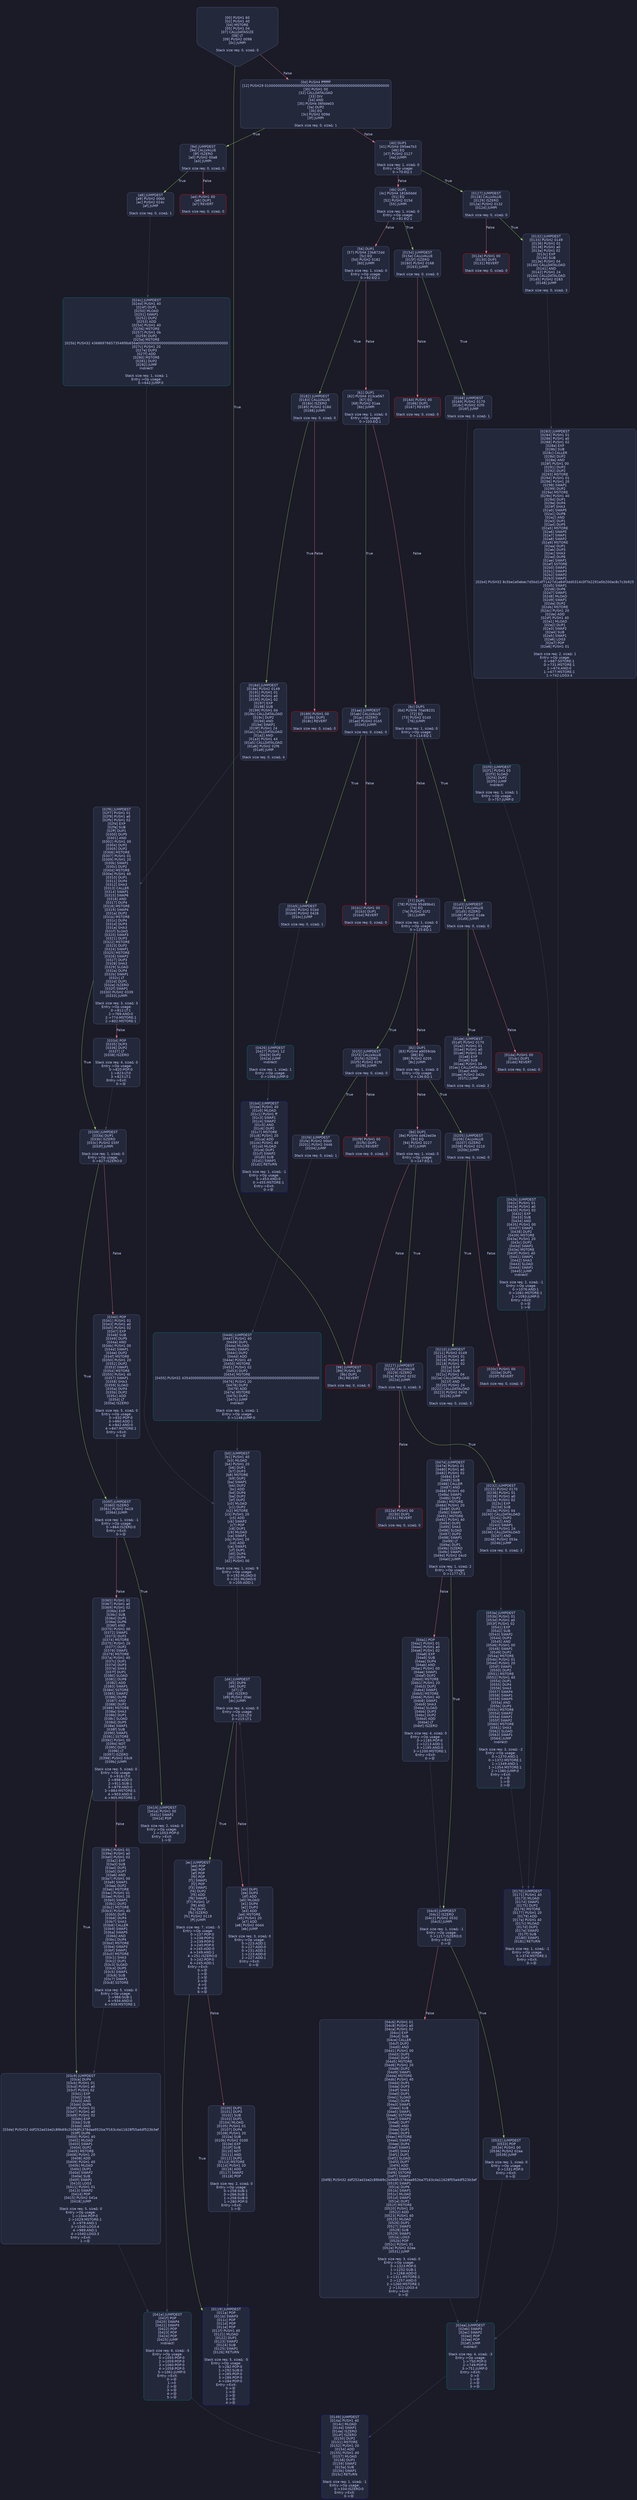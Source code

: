 digraph G {
    node [shape=box, style="filled, rounded", color="#565f89", fontcolor="#c0caf5", fontname="Helvetica", fillcolor="#24283b"];
    edge [color="#414868", fontcolor="#c0caf5", fontname="Helvetica"];
    bgcolor="#1a1b26";
    0 [ label = "[00] PUSH1 60
[02] PUSH1 40
[04] MSTORE
[05] PUSH1 04
[07] CALLDATASIZE
[08] LT
[09] PUSH2 0098
[0c] JUMPI

Stack size req: 0, sizeΔ: 0
" shape = invhouse]
    1 [ label = "[0d] PUSH4 ffffffff
[12] PUSH29 0100000000000000000000000000000000000000000000000000000000
[30] PUSH1 00
[32] CALLDATALOAD
[33] DIV
[34] AND
[35] PUSH4 06fdde03
[3a] DUP2
[3b] EQ
[3c] PUSH2 009d
[3f] JUMPI

Stack size req: 0, sizeΔ: 1
"]
    2 [ label = "[40] DUP1
[41] PUSH4 095ea7b3
[46] EQ
[47] PUSH2 0127
[4a] JUMPI

Stack size req: 1, sizeΔ: 0
Entry->Op usage:
	0->70:EQ:1
"]
    3 [ label = "[4b] DUP1
[4c] PUSH4 18160ddd
[51] EQ
[52] PUSH2 015d
[55] JUMPI

Stack size req: 1, sizeΔ: 0
Entry->Op usage:
	0->81:EQ:1
"]
    4 [ label = "[56] DUP1
[57] PUSH4 23b872dd
[5c] EQ
[5d] PUSH2 0182
[60] JUMPI

Stack size req: 1, sizeΔ: 0
Entry->Op usage:
	0->92:EQ:1
"]
    5 [ label = "[61] DUP1
[62] PUSH4 313ce567
[67] EQ
[68] PUSH2 01aa
[6b] JUMPI

Stack size req: 1, sizeΔ: 0
Entry->Op usage:
	0->103:EQ:1
"]
    6 [ label = "[6c] DUP1
[6d] PUSH4 70a08231
[72] EQ
[73] PUSH2 01d3
[76] JUMPI

Stack size req: 1, sizeΔ: 0
Entry->Op usage:
	0->114:EQ:1
"]
    7 [ label = "[77] DUP1
[78] PUSH4 95d89b41
[7d] EQ
[7e] PUSH2 01f2
[81] JUMPI

Stack size req: 1, sizeΔ: 0
Entry->Op usage:
	0->125:EQ:1
"]
    8 [ label = "[82] DUP1
[83] PUSH4 a9059cbb
[88] EQ
[89] PUSH2 0205
[8c] JUMPI

Stack size req: 1, sizeΔ: 0
Entry->Op usage:
	0->136:EQ:1
"]
    9 [ label = "[8d] DUP1
[8e] PUSH4 dd62ed3e
[93] EQ
[94] PUSH2 0227
[97] JUMPI

Stack size req: 1, sizeΔ: 0
Entry->Op usage:
	0->147:EQ:1
"]
    10 [ label = "[98] JUMPDEST
[99] PUSH1 00
[9b] DUP1
[9c] REVERT

Stack size req: 0, sizeΔ: 0
" color = "red"]
    11 [ label = "[9d] JUMPDEST
[9e] CALLVALUE
[9f] ISZERO
[a0] PUSH2 00a8
[a3] JUMPI

Stack size req: 0, sizeΔ: 0
"]
    12 [ label = "[a4] PUSH1 00
[a6] DUP1
[a7] REVERT

Stack size req: 0, sizeΔ: 0
" color = "red"]
    13 [ label = "[a8] JUMPDEST
[a9] PUSH2 00b0
[ac] PUSH2 024c
[af] JUMP

Stack size req: 0, sizeΔ: 1
"]
    14 [ label = "[b0] JUMPDEST
[b1] PUSH1 40
[b3] MLOAD
[b4] PUSH1 20
[b6] DUP1
[b7] DUP3
[b8] MSTORE
[b9] DUP2
[ba] SWAP1
[bb] DUP2
[bc] ADD
[bd] DUP4
[be] DUP2
[bf] DUP2
[c0] MLOAD
[c1] DUP2
[c2] MSTORE
[c3] PUSH1 20
[c5] ADD
[c6] SWAP2
[c7] POP
[c8] DUP1
[c9] MLOAD
[ca] SWAP1
[cb] PUSH1 20
[cd] ADD
[ce] SWAP1
[cf] DUP1
[d0] DUP4
[d1] DUP4
[d2] PUSH1 00

Stack size req: 1, sizeΔ: 9
Entry->Op usage:
	0->192:MLOAD:0
	0->201:MLOAD:0
	0->205:ADD:1
"]
    15 [ label = "[d4] JUMPDEST
[d5] DUP4
[d6] DUP2
[d7] LT
[d8] ISZERO
[d9] PUSH2 00ec
[dc] JUMPI

Stack size req: 4, sizeΔ: 0
Entry->Op usage:
	0->215:LT:0
	3->215:LT:1
"]
    16 [ label = "[dd] DUP1
[de] DUP3
[df] ADD
[e0] MLOAD
[e1] DUP4
[e2] DUP3
[e3] ADD
[e4] MSTORE
[e5] PUSH1 20
[e7] ADD
[e8] PUSH2 00d4
[eb] JUMP

Stack size req: 3, sizeΔ: 0
Entry->Op usage:
	0->223:ADD:1
	0->227:ADD:0
	0->231:ADD:1
	1->223:ADD:0
	2->227:ADD:1
Entry->Exit:
	0->😵
"]
    17 [ label = "[ec] JUMPDEST
[ed] POP
[ee] POP
[ef] POP
[f0] POP
[f1] SWAP1
[f2] POP
[f3] SWAP1
[f4] DUP2
[f5] ADD
[f6] SWAP1
[f7] PUSH1 1f
[f9] AND
[fa] DUP1
[fb] ISZERO
[fc] PUSH2 0119
[ff] JUMPI

Stack size req: 7, sizeΔ: -5
Entry->Op usage:
	0->237:POP:0
	1->238:POP:0
	2->239:POP:0
	3->240:POP:0
	4->245:ADD:0
	4->249:AND:1
	4->251:ISZERO:0
	5->242:POP:0
	6->245:ADD:1
Entry->Exit:
	0->😵
	1->😵
	2->😵
	3->😵
	4->0
	5->😵
	6->😵
"]
    18 [ label = "[0100] DUP1
[0101] DUP3
[0102] SUB
[0103] DUP1
[0104] MLOAD
[0105] PUSH1 01
[0107] DUP4
[0108] PUSH1 20
[010a] SUB
[010b] PUSH2 0100
[010e] EXP
[010f] SUB
[0110] NOT
[0111] AND
[0112] DUP2
[0113] MSTORE
[0114] PUSH1 20
[0116] ADD
[0117] SWAP2
[0118] POP

Stack size req: 2, sizeΔ: 0
Entry->Op usage:
	0->258:SUB:1
	0->266:SUB:1
	1->258:SUB:0
	1->280:POP:0
Entry->Exit:
	1->😵
"]
    19 [ label = "[0119] JUMPDEST
[011a] POP
[011b] SWAP3
[011c] POP
[011d] POP
[011e] POP
[011f] PUSH1 40
[0121] MLOAD
[0122] DUP1
[0123] SWAP2
[0124] SUB
[0125] SWAP1
[0126] RETURN

Stack size req: 5, sizeΔ: -5
Entry->Op usage:
	0->282:POP:0
	1->292:SUB:0
	2->285:POP:0
	3->286:POP:0
	4->284:POP:0
Entry->Exit:
	0->😵
	1->😵
	2->😵
	3->😵
	4->😵
" color = "darkblue"]
    20 [ label = "[0127] JUMPDEST
[0128] CALLVALUE
[0129] ISZERO
[012a] PUSH2 0132
[012d] JUMPI

Stack size req: 0, sizeΔ: 0
"]
    21 [ label = "[012e] PUSH1 00
[0130] DUP1
[0131] REVERT

Stack size req: 0, sizeΔ: 0
" color = "red"]
    22 [ label = "[0132] JUMPDEST
[0133] PUSH2 0149
[0136] PUSH1 01
[0138] PUSH1 a0
[013a] PUSH1 02
[013c] EXP
[013d] SUB
[013e] PUSH1 04
[0140] CALLDATALOAD
[0141] AND
[0142] PUSH1 24
[0144] CALLDATALOAD
[0145] PUSH2 0283
[0148] JUMP

Stack size req: 0, sizeΔ: 3
"]
    23 [ label = "[0149] JUMPDEST
[014a] PUSH1 40
[014c] MLOAD
[014d] SWAP1
[014e] ISZERO
[014f] ISZERO
[0150] DUP2
[0151] MSTORE
[0152] PUSH1 20
[0154] ADD
[0155] PUSH1 40
[0157] MLOAD
[0158] DUP1
[0159] SWAP2
[015a] SUB
[015b] SWAP1
[015c] RETURN

Stack size req: 1, sizeΔ: -1
Entry->Op usage:
	0->334:ISZERO:0
Entry->Exit:
	0->😵
" color = "darkblue"]
    24 [ label = "[015d] JUMPDEST
[015e] CALLVALUE
[015f] ISZERO
[0160] PUSH2 0168
[0163] JUMPI

Stack size req: 0, sizeΔ: 0
"]
    25 [ label = "[0164] PUSH1 00
[0166] DUP1
[0167] REVERT

Stack size req: 0, sizeΔ: 0
" color = "red"]
    26 [ label = "[0168] JUMPDEST
[0169] PUSH2 0170
[016c] PUSH2 02f0
[016f] JUMP

Stack size req: 0, sizeΔ: 1
"]
    27 [ label = "[0170] JUMPDEST
[0171] PUSH1 40
[0173] MLOAD
[0174] SWAP1
[0175] DUP2
[0176] MSTORE
[0177] PUSH1 20
[0179] ADD
[017a] PUSH1 40
[017c] MLOAD
[017d] DUP1
[017e] SWAP2
[017f] SUB
[0180] SWAP1
[0181] RETURN

Stack size req: 1, sizeΔ: -1
Entry->Op usage:
	0->374:MSTORE:1
Entry->Exit:
	0->😵
" color = "darkblue"]
    28 [ label = "[0182] JUMPDEST
[0183] CALLVALUE
[0184] ISZERO
[0185] PUSH2 018d
[0188] JUMPI

Stack size req: 0, sizeΔ: 0
"]
    29 [ label = "[0189] PUSH1 00
[018b] DUP1
[018c] REVERT

Stack size req: 0, sizeΔ: 0
" color = "red"]
    30 [ label = "[018d] JUMPDEST
[018e] PUSH2 0149
[0191] PUSH1 01
[0193] PUSH1 a0
[0195] PUSH1 02
[0197] EXP
[0198] SUB
[0199] PUSH1 04
[019b] CALLDATALOAD
[019c] DUP2
[019d] AND
[019e] SWAP1
[019f] PUSH1 24
[01a1] CALLDATALOAD
[01a2] AND
[01a3] PUSH1 44
[01a5] CALLDATALOAD
[01a6] PUSH2 02f6
[01a9] JUMP

Stack size req: 0, sizeΔ: 4
"]
    31 [ label = "[01aa] JUMPDEST
[01ab] CALLVALUE
[01ac] ISZERO
[01ad] PUSH2 01b5
[01b0] JUMPI

Stack size req: 0, sizeΔ: 0
"]
    32 [ label = "[01b1] PUSH1 00
[01b3] DUP1
[01b4] REVERT

Stack size req: 0, sizeΔ: 0
" color = "red"]
    33 [ label = "[01b5] JUMPDEST
[01b6] PUSH2 01bd
[01b9] PUSH2 0426
[01bc] JUMP

Stack size req: 0, sizeΔ: 1
"]
    34 [ label = "[01bd] JUMPDEST
[01be] PUSH1 40
[01c0] MLOAD
[01c1] PUSH1 ff
[01c3] SWAP1
[01c4] SWAP2
[01c5] AND
[01c6] DUP2
[01c7] MSTORE
[01c8] PUSH1 20
[01ca] ADD
[01cb] PUSH1 40
[01cd] MLOAD
[01ce] DUP1
[01cf] SWAP2
[01d0] SUB
[01d1] SWAP1
[01d2] RETURN

Stack size req: 1, sizeΔ: -1
Entry->Op usage:
	0->453:AND:0
	0->455:MSTORE:1
Entry->Exit:
	0->😵
" color = "darkblue"]
    35 [ label = "[01d3] JUMPDEST
[01d4] CALLVALUE
[01d5] ISZERO
[01d6] PUSH2 01de
[01d9] JUMPI

Stack size req: 0, sizeΔ: 0
"]
    36 [ label = "[01da] PUSH1 00
[01dc] DUP1
[01dd] REVERT

Stack size req: 0, sizeΔ: 0
" color = "red"]
    37 [ label = "[01de] JUMPDEST
[01df] PUSH2 0170
[01e2] PUSH1 01
[01e4] PUSH1 a0
[01e6] PUSH1 02
[01e8] EXP
[01e9] SUB
[01ea] PUSH1 04
[01ec] CALLDATALOAD
[01ed] AND
[01ee] PUSH2 042b
[01f1] JUMP

Stack size req: 0, sizeΔ: 2
"]
    38 [ label = "[01f2] JUMPDEST
[01f3] CALLVALUE
[01f4] ISZERO
[01f5] PUSH2 01fd
[01f8] JUMPI

Stack size req: 0, sizeΔ: 0
"]
    39 [ label = "[01f9] PUSH1 00
[01fb] DUP1
[01fc] REVERT

Stack size req: 0, sizeΔ: 0
" color = "red"]
    40 [ label = "[01fd] JUMPDEST
[01fe] PUSH2 00b0
[0201] PUSH2 0446
[0204] JUMP

Stack size req: 0, sizeΔ: 1
"]
    41 [ label = "[0205] JUMPDEST
[0206] CALLVALUE
[0207] ISZERO
[0208] PUSH2 0210
[020b] JUMPI

Stack size req: 0, sizeΔ: 0
"]
    42 [ label = "[020c] PUSH1 00
[020e] DUP1
[020f] REVERT

Stack size req: 0, sizeΔ: 0
" color = "red"]
    43 [ label = "[0210] JUMPDEST
[0211] PUSH2 0149
[0214] PUSH1 01
[0216] PUSH1 a0
[0218] PUSH1 02
[021a] EXP
[021b] SUB
[021c] PUSH1 04
[021e] CALLDATALOAD
[021f] AND
[0220] PUSH1 24
[0222] CALLDATALOAD
[0223] PUSH2 047d
[0226] JUMP

Stack size req: 0, sizeΔ: 3
"]
    44 [ label = "[0227] JUMPDEST
[0228] CALLVALUE
[0229] ISZERO
[022a] PUSH2 0232
[022d] JUMPI

Stack size req: 0, sizeΔ: 0
"]
    45 [ label = "[022e] PUSH1 00
[0230] DUP1
[0231] REVERT

Stack size req: 0, sizeΔ: 0
" color = "red"]
    46 [ label = "[0232] JUMPDEST
[0233] PUSH2 0170
[0236] PUSH1 01
[0238] PUSH1 a0
[023a] PUSH1 02
[023c] EXP
[023d] SUB
[023e] PUSH1 04
[0240] CALLDATALOAD
[0241] DUP2
[0242] AND
[0243] SWAP1
[0244] PUSH1 24
[0246] CALLDATALOAD
[0247] AND
[0248] PUSH2 053a
[024b] JUMP

Stack size req: 0, sizeΔ: 3
"]
    47 [ label = "[024c] JUMPDEST
[024d] PUSH1 40
[024f] DUP1
[0250] MLOAD
[0251] SWAP1
[0252] DUP2
[0253] ADD
[0254] PUSH1 40
[0256] MSTORE
[0257] PUSH1 0b
[0259] DUP2
[025a] MSTORE
[025b] PUSH32 436869766573546f6b656e000000000000000000000000000000000000000000
[027c] PUSH1 20
[027e] DUP3
[027f] ADD
[0280] MSTORE
[0281] DUP2
[0282] JUMP
Indirect!

Stack size req: 1, sizeΔ: 1
Entry->Op usage:
	0->642:JUMP:0
" color = "teal"]
    48 [ label = "[0283] JUMPDEST
[0284] PUSH1 01
[0286] PUSH1 a0
[0288] PUSH1 02
[028a] EXP
[028b] SUB
[028c] CALLER
[028d] DUP2
[028e] AND
[028f] PUSH1 00
[0291] DUP2
[0292] DUP2
[0293] MSTORE
[0294] PUSH1 01
[0296] PUSH1 20
[0298] SWAP1
[0299] DUP2
[029a] MSTORE
[029b] PUSH1 40
[029d] DUP1
[029e] DUP4
[029f] SHA3
[02a0] SWAP5
[02a1] DUP8
[02a2] AND
[02a3] DUP1
[02a4] DUP5
[02a5] MSTORE
[02a6] SWAP5
[02a7] SWAP1
[02a8] SWAP2
[02a9] MSTORE
[02aa] DUP1
[02ab] DUP3
[02ac] SHA3
[02ad] DUP6
[02ae] SWAP1
[02af] SSTORE
[02b0] SWAP1
[02b1] SWAP3
[02b2] SWAP2
[02b3] SWAP1
[02b4] PUSH32 8c5be1e5ebec7d5bd14f71427d1e84f3dd0314c0f7b2291e5b200ac8c7c3b925
[02d5] SWAP1
[02d6] DUP6
[02d7] SWAP1
[02d8] MLOAD
[02d9] SWAP1
[02da] DUP2
[02db] MSTORE
[02dc] PUSH1 20
[02de] ADD
[02df] PUSH1 40
[02e1] MLOAD
[02e2] DUP1
[02e3] SWAP2
[02e4] SUB
[02e5] SWAP1
[02e6] LOG3
[02e7] POP
[02e8] PUSH1 01

Stack size req: 2, sizeΔ: 1
Entry->Op usage:
	0->687:SSTORE:1
	0->731:MSTORE:1
	1->674:AND:0
	1->677:MSTORE:1
	1->742:LOG3:4
"]
    49 [ label = "[02ea] JUMPDEST
[02eb] SWAP3
[02ec] SWAP2
[02ed] POP
[02ee] POP
[02ef] JUMP
Indirect!

Stack size req: 4, sizeΔ: -3
Entry->Op usage:
	1->750:POP:0
	2->749:POP:0
	3->751:JUMP:0
Entry->Exit:
	0->0
	1->😵
	2->😵
	3->😵
" color = "teal"]
    50 [ label = "[02f0] JUMPDEST
[02f1] PUSH1 03
[02f3] SLOAD
[02f4] DUP2
[02f5] JUMP
Indirect!

Stack size req: 1, sizeΔ: 1
Entry->Op usage:
	0->757:JUMP:0
" color = "teal"]
    51 [ label = "[02f6] JUMPDEST
[02f7] PUSH1 01
[02f9] PUSH1 a0
[02fb] PUSH1 02
[02fd] EXP
[02fe] SUB
[02ff] DUP1
[0300] DUP5
[0301] AND
[0302] PUSH1 00
[0304] DUP2
[0305] DUP2
[0306] MSTORE
[0307] PUSH1 01
[0309] PUSH1 20
[030b] SWAP1
[030c] DUP2
[030d] MSTORE
[030e] PUSH1 40
[0310] DUP1
[0311] DUP4
[0312] SHA3
[0313] CALLER
[0314] SWAP1
[0315] SWAP6
[0316] AND
[0317] DUP4
[0318] MSTORE
[0319] SWAP4
[031a] DUP2
[031b] MSTORE
[031c] DUP4
[031d] DUP3
[031e] SHA3
[031f] SLOAD
[0320] SWAP3
[0321] DUP3
[0322] MSTORE
[0323] DUP2
[0324] SWAP1
[0325] MSTORE
[0326] SWAP2
[0327] DUP3
[0328] SHA3
[0329] SLOAD
[032a] DUP4
[032b] SWAP1
[032c] LT
[032d] DUP1
[032e] ISZERO
[032f] SWAP1
[0330] PUSH2 0339
[0333] JUMPI

Stack size req: 3, sizeΔ: 3
Entry->Op usage:
	0->812:LT:1
	2->769:AND:0
	2->774:MSTORE:1
	2->802:MSTORE:1
"]
    52 [ label = "[0334] POP
[0335] DUP3
[0336] DUP2
[0337] LT
[0338] ISZERO

Stack size req: 4, sizeΔ: 0
Entry->Op usage:
	0->820:POP:0
	1->823:LT:0
	3->823:LT:1
Entry->Exit:
	0->😵
"]
    53 [ label = "[0339] JUMPDEST
[033a] DUP1
[033b] ISZERO
[033c] PUSH2 035f
[033f] JUMPI

Stack size req: 1, sizeΔ: 0
Entry->Op usage:
	0->827:ISZERO:0
"]
    54 [ label = "[0340] POP
[0341] PUSH1 01
[0343] PUSH1 a0
[0345] PUSH1 02
[0347] EXP
[0348] SUB
[0349] DUP5
[034a] AND
[034b] PUSH1 00
[034d] SWAP1
[034e] DUP2
[034f] MSTORE
[0350] PUSH1 20
[0352] DUP2
[0353] SWAP1
[0354] MSTORE
[0355] PUSH1 40
[0357] SWAP1
[0358] SHA3
[0359] SLOAD
[035a] DUP4
[035b] DUP2
[035c] ADD
[035d] LT
[035e] ISZERO

Stack size req: 5, sizeΔ: 0
Entry->Op usage:
	0->832:POP:0
	3->860:ADD:1
	4->842:AND:0
	4->847:MSTORE:1
Entry->Exit:
	0->😵
"]
    55 [ label = "[035f] JUMPDEST
[0360] ISZERO
[0361] PUSH2 0419
[0364] JUMPI

Stack size req: 1, sizeΔ: -1
Entry->Op usage:
	0->864:ISZERO:0
Entry->Exit:
	0->😵
"]
    56 [ label = "[0365] PUSH1 01
[0367] PUSH1 a0
[0369] PUSH1 02
[036b] EXP
[036c] SUB
[036d] DUP1
[036e] DUP6
[036f] AND
[0370] PUSH1 00
[0372] SWAP1
[0373] DUP2
[0374] MSTORE
[0375] PUSH1 20
[0377] DUP2
[0378] SWAP1
[0379] MSTORE
[037a] PUSH1 40
[037c] DUP1
[037d] DUP3
[037e] SHA3
[037f] DUP1
[0380] SLOAD
[0381] DUP8
[0382] ADD
[0383] SWAP1
[0384] SSTORE
[0385] SWAP2
[0386] DUP8
[0387] AND
[0388] DUP2
[0389] MSTORE
[038a] SHA3
[038b] DUP1
[038c] SLOAD
[038d] DUP5
[038e] SWAP1
[038f] SUB
[0390] SWAP1
[0391] SSTORE
[0392] PUSH1 00
[0394] NOT
[0395] DUP2
[0396] LT
[0397] ISZERO
[0398] PUSH2 03c9
[039b] JUMPI

Stack size req: 5, sizeΔ: 0
Entry->Op usage:
	0->918:LT:0
	2->898:ADD:0
	2->911:SUB:1
	3->879:AND:0
	3->884:MSTORE:1
	4->903:AND:0
	4->905:MSTORE:1
"]
    57 [ label = "[039c] PUSH1 01
[039e] PUSH1 a0
[03a0] PUSH1 02
[03a2] EXP
[03a3] SUB
[03a4] DUP1
[03a5] DUP7
[03a6] AND
[03a7] PUSH1 00
[03a9] SWAP1
[03aa] DUP2
[03ab] MSTORE
[03ac] PUSH1 01
[03ae] PUSH1 20
[03b0] SWAP1
[03b1] DUP2
[03b2] MSTORE
[03b3] PUSH1 40
[03b5] DUP1
[03b6] DUP4
[03b7] SHA3
[03b8] CALLER
[03b9] SWAP1
[03ba] SWAP5
[03bb] AND
[03bc] DUP4
[03bd] MSTORE
[03be] SWAP3
[03bf] SWAP1
[03c0] MSTORE
[03c1] SHA3
[03c2] DUP1
[03c3] SLOAD
[03c4] DUP5
[03c5] SWAP1
[03c6] SUB
[03c7] SWAP1
[03c8] SSTORE

Stack size req: 5, sizeΔ: 0
Entry->Op usage:
	2->966:SUB:1
	4->934:AND:0
	4->939:MSTORE:1
"]
    58 [ label = "[03c9] JUMPDEST
[03ca] DUP4
[03cb] PUSH1 01
[03cd] PUSH1 a0
[03cf] PUSH1 02
[03d1] EXP
[03d2] SUB
[03d3] AND
[03d4] DUP6
[03d5] PUSH1 01
[03d7] PUSH1 a0
[03d9] PUSH1 02
[03db] EXP
[03dc] SUB
[03dd] AND
[03de] PUSH32 ddf252ad1be2c89b69c2b068fc378daa952ba7f163c4a11628f55a4df523b3ef
[03ff] DUP6
[0400] PUSH1 40
[0402] MLOAD
[0403] SWAP1
[0404] DUP2
[0405] MSTORE
[0406] PUSH1 20
[0408] ADD
[0409] PUSH1 40
[040b] MLOAD
[040c] DUP1
[040d] SWAP2
[040e] SUB
[040f] SWAP1
[0410] LOG3
[0411] PUSH1 01
[0413] SWAP2
[0414] POP
[0415] PUSH2 041e
[0418] JUMP

Stack size req: 5, sizeΔ: 0
Entry->Op usage:
	1->1044:POP:0
	2->1029:MSTORE:1
	3->979:AND:1
	3->1040:LOG3:4
	4->989:AND:1
	4->1040:LOG3:3
Entry->Exit:
	1->😵
"]
    59 [ label = "[0419] JUMPDEST
[041a] PUSH1 00
[041c] SWAP2
[041d] POP

Stack size req: 2, sizeΔ: 0
Entry->Op usage:
	1->1053:POP:0
Entry->Exit:
	1->😵
"]
    60 [ label = "[041e] JUMPDEST
[041f] POP
[0420] SWAP4
[0421] SWAP3
[0422] POP
[0423] POP
[0424] POP
[0425] JUMP
Indirect!

Stack size req: 6, sizeΔ: -5
Entry->Op usage:
	0->1055:POP:0
	2->1059:POP:0
	3->1060:POP:0
	4->1058:POP:0
	5->1061:JUMP:0
Entry->Exit:
	0->😵
	1->0
	2->😵
	3->😵
	4->😵
	5->😵
" color = "teal"]
    61 [ label = "[0426] JUMPDEST
[0427] PUSH1 12
[0429] DUP2
[042a] JUMP
Indirect!

Stack size req: 1, sizeΔ: 1
Entry->Op usage:
	0->1066:JUMP:0
" color = "teal"]
    62 [ label = "[042b] JUMPDEST
[042c] PUSH1 01
[042e] PUSH1 a0
[0430] PUSH1 02
[0432] EXP
[0433] SUB
[0434] AND
[0435] PUSH1 00
[0437] SWAP1
[0438] DUP2
[0439] MSTORE
[043a] PUSH1 20
[043c] DUP2
[043d] SWAP1
[043e] MSTORE
[043f] PUSH1 40
[0441] SWAP1
[0442] SHA3
[0443] SLOAD
[0444] SWAP1
[0445] JUMP
Indirect!

Stack size req: 2, sizeΔ: -1
Entry->Op usage:
	0->1076:AND:1
	0->1081:MSTORE:1
	1->1093:JUMP:0
Entry->Exit:
	0->😵
	1->😵
" color = "teal"]
    63 [ label = "[0446] JUMPDEST
[0447] PUSH1 40
[0449] DUP1
[044a] MLOAD
[044b] SWAP1
[044c] DUP2
[044d] ADD
[044e] PUSH1 40
[0450] MSTORE
[0451] PUSH1 02
[0453] DUP2
[0454] MSTORE
[0455] PUSH32 4354000000000000000000000000000000000000000000000000000000000000
[0476] PUSH1 20
[0478] DUP3
[0479] ADD
[047a] MSTORE
[047b] DUP2
[047c] JUMP
Indirect!

Stack size req: 1, sizeΔ: 1
Entry->Op usage:
	0->1148:JUMP:0
" color = "teal"]
    64 [ label = "[047d] JUMPDEST
[047e] PUSH1 01
[0480] PUSH1 a0
[0482] PUSH1 02
[0484] EXP
[0485] SUB
[0486] CALLER
[0487] AND
[0488] PUSH1 00
[048a] SWAP1
[048b] DUP2
[048c] MSTORE
[048d] PUSH1 20
[048f] DUP2
[0490] SWAP1
[0491] MSTORE
[0492] PUSH1 40
[0494] DUP2
[0495] SHA3
[0496] SLOAD
[0497] DUP3
[0498] SWAP1
[0499] LT
[049a] DUP1
[049b] ISZERO
[049c] SWAP1
[049d] PUSH2 04c0
[04a0] JUMPI

Stack size req: 1, sizeΔ: 2
Entry->Op usage:
	0->1177:LT:1
"]
    65 [ label = "[04a1] POP
[04a2] PUSH1 01
[04a4] PUSH1 a0
[04a6] PUSH1 02
[04a8] EXP
[04a9] SUB
[04aa] DUP4
[04ab] AND
[04ac] PUSH1 00
[04ae] SWAP1
[04af] DUP2
[04b0] MSTORE
[04b1] PUSH1 20
[04b3] DUP2
[04b4] SWAP1
[04b5] MSTORE
[04b6] PUSH1 40
[04b8] SWAP1
[04b9] SHA3
[04ba] SLOAD
[04bb] DUP3
[04bc] DUP2
[04bd] ADD
[04be] LT
[04bf] ISZERO

Stack size req: 4, sizeΔ: 0
Entry->Op usage:
	0->1185:POP:0
	2->1213:ADD:1
	3->1195:AND:0
	3->1200:MSTORE:1
Entry->Exit:
	0->😵
"]
    66 [ label = "[04c0] JUMPDEST
[04c1] ISZERO
[04c2] PUSH2 0532
[04c5] JUMPI

Stack size req: 1, sizeΔ: -1
Entry->Op usage:
	0->1217:ISZERO:0
Entry->Exit:
	0->😵
"]
    67 [ label = "[04c6] PUSH1 01
[04c8] PUSH1 a0
[04ca] PUSH1 02
[04cc] EXP
[04cd] SUB
[04ce] CALLER
[04cf] DUP2
[04d0] AND
[04d1] PUSH1 00
[04d3] DUP2
[04d4] DUP2
[04d5] MSTORE
[04d6] PUSH1 20
[04d8] DUP2
[04d9] SWAP1
[04da] MSTORE
[04db] PUSH1 40
[04dd] DUP1
[04de] DUP3
[04df] SHA3
[04e0] DUP1
[04e1] SLOAD
[04e2] DUP8
[04e3] SWAP1
[04e4] SUB
[04e5] SWAP1
[04e6] SSTORE
[04e7] SWAP3
[04e8] DUP7
[04e9] AND
[04ea] DUP1
[04eb] DUP3
[04ec] MSTORE
[04ed] SWAP1
[04ee] DUP4
[04ef] SWAP1
[04f0] SHA3
[04f1] DUP1
[04f2] SLOAD
[04f3] DUP7
[04f4] ADD
[04f5] SWAP1
[04f6] SSTORE
[04f7] SWAP2
[04f8] PUSH32 ddf252ad1be2c89b69c2b068fc378daa952ba7f163c4a11628f55a4df523b3ef
[0519] SWAP1
[051a] DUP6
[051b] SWAP1
[051c] MLOAD
[051d] SWAP1
[051e] DUP2
[051f] MSTORE
[0520] PUSH1 20
[0522] ADD
[0523] PUSH1 40
[0525] MLOAD
[0526] DUP1
[0527] SWAP2
[0528] SUB
[0529] SWAP1
[052a] LOG3
[052b] POP
[052c] PUSH1 01
[052e] PUSH2 02ea
[0531] JUMP

Stack size req: 3, sizeΔ: 0
Entry->Op usage:
	0->1323:POP:0
	1->1252:SUB:1
	1->1268:ADD:0
	1->1311:MSTORE:1
	2->1257:AND:0
	2->1260:MSTORE:1
	2->1322:LOG3:4
Entry->Exit:
	0->😵
"]
    68 [ label = "[0532] JUMPDEST
[0533] POP
[0534] PUSH1 00
[0536] PUSH2 02ea
[0539] JUMP

Stack size req: 1, sizeΔ: 0
Entry->Op usage:
	0->1331:POP:0
Entry->Exit:
	0->😵
"]
    69 [ label = "[053a] JUMPDEST
[053b] PUSH1 01
[053d] PUSH1 a0
[053f] PUSH1 02
[0541] EXP
[0542] SUB
[0543] SWAP2
[0544] DUP3
[0545] AND
[0546] PUSH1 00
[0548] SWAP1
[0549] DUP2
[054a] MSTORE
[054b] PUSH1 01
[054d] PUSH1 20
[054f] SWAP1
[0550] DUP2
[0551] MSTORE
[0552] PUSH1 40
[0554] DUP1
[0555] DUP4
[0556] SHA3
[0557] SWAP4
[0558] SWAP1
[0559] SWAP5
[055a] AND
[055b] DUP3
[055c] MSTORE
[055d] SWAP2
[055e] SWAP1
[055f] SWAP2
[0560] MSTORE
[0561] SHA3
[0562] SLOAD
[0563] SWAP1
[0564] JUMP
Indirect!

Stack size req: 3, sizeΔ: -2
Entry->Op usage:
	0->1370:AND:1
	0->1372:MSTORE:1
	1->1349:AND:1
	1->1354:MSTORE:1
	2->1380:JUMP:0
Entry->Exit:
	0->😵
	1->😵
	2->😵
" color = "teal"]
    0 -> 1 [ label = "False" color = "#f7768e"]
    0 -> 10 [ label = "True" color = "#9ece6a"]
    1 -> 2 [ label = "False" color = "#f7768e"]
    1 -> 11 [ label = "True" color = "#9ece6a"]
    2 -> 3 [ label = "False" color = "#f7768e"]
    2 -> 20 [ label = "True" color = "#9ece6a"]
    3 -> 4 [ label = "False" color = "#f7768e"]
    3 -> 24 [ label = "True" color = "#9ece6a"]
    4 -> 5 [ label = "False" color = "#f7768e"]
    4 -> 28 [ label = "True" color = "#9ece6a"]
    5 -> 6 [ label = "False" color = "#f7768e"]
    5 -> 31 [ label = "True" color = "#9ece6a"]
    6 -> 7 [ label = "False" color = "#f7768e"]
    6 -> 35 [ label = "True" color = "#9ece6a"]
    7 -> 8 [ label = "False" color = "#f7768e"]
    7 -> 38 [ label = "True" color = "#9ece6a"]
    8 -> 9 [ label = "False" color = "#f7768e"]
    8 -> 41 [ label = "True" color = "#9ece6a"]
    9 -> 10 [ label = "False" color = "#f7768e"]
    9 -> 44 [ label = "True" color = "#9ece6a"]
    11 -> 12 [ label = "False" color = "#f7768e"]
    11 -> 13 [ label = "True" color = "#9ece6a"]
    13 -> 47 [ ]
    14 -> 15 [ ]
    15 -> 16 [ label = "False" color = "#f7768e"]
    15 -> 17 [ label = "True" color = "#9ece6a"]
    16 -> 15 [ ]
    17 -> 18 [ label = "False" color = "#f7768e"]
    17 -> 19 [ label = "True" color = "#9ece6a"]
    18 -> 19 [ ]
    20 -> 21 [ label = "False" color = "#f7768e"]
    20 -> 22 [ label = "True" color = "#9ece6a"]
    22 -> 48 [ ]
    24 -> 25 [ label = "False" color = "#f7768e"]
    24 -> 26 [ label = "True" color = "#9ece6a"]
    26 -> 50 [ ]
    28 -> 29 [ label = "False" color = "#f7768e"]
    28 -> 30 [ label = "True" color = "#9ece6a"]
    30 -> 51 [ ]
    31 -> 32 [ label = "False" color = "#f7768e"]
    31 -> 33 [ label = "True" color = "#9ece6a"]
    33 -> 61 [ ]
    35 -> 36 [ label = "False" color = "#f7768e"]
    35 -> 37 [ label = "True" color = "#9ece6a"]
    37 -> 62 [ ]
    38 -> 39 [ label = "False" color = "#f7768e"]
    38 -> 40 [ label = "True" color = "#9ece6a"]
    40 -> 63 [ ]
    41 -> 42 [ label = "False" color = "#f7768e"]
    41 -> 43 [ label = "True" color = "#9ece6a"]
    43 -> 64 [ ]
    44 -> 45 [ label = "False" color = "#f7768e"]
    44 -> 46 [ label = "True" color = "#9ece6a"]
    46 -> 69 [ ]
    48 -> 49 [ ]
    51 -> 52 [ label = "False" color = "#f7768e"]
    51 -> 53 [ label = "True" color = "#9ece6a"]
    52 -> 53 [ ]
    53 -> 54 [ label = "False" color = "#f7768e"]
    53 -> 55 [ label = "True" color = "#9ece6a"]
    54 -> 55 [ ]
    55 -> 56 [ label = "False" color = "#f7768e"]
    55 -> 59 [ label = "True" color = "#9ece6a"]
    56 -> 57 [ label = "False" color = "#f7768e"]
    56 -> 58 [ label = "True" color = "#9ece6a"]
    57 -> 58 [ ]
    58 -> 60 [ ]
    59 -> 60 [ ]
    64 -> 65 [ label = "False" color = "#f7768e"]
    64 -> 66 [ label = "True" color = "#9ece6a"]
    65 -> 66 [ ]
    66 -> 67 [ label = "False" color = "#f7768e"]
    66 -> 68 [ label = "True" color = "#9ece6a"]
    67 -> 49 [ ]
    68 -> 49 [ ]
    47 -> 14 [ ]
    49 -> 23 [ ]
    50 -> 27 [ ]
    60 -> 23 [ ]
    61 -> 34 [ ]
    62 -> 27 [ ]
    63 -> 14 [ ]
    69 -> 27 [ ]

}
